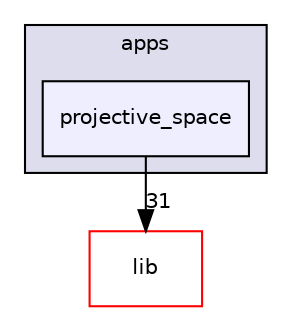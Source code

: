 digraph "src/apps/projective_space" {
  compound=true
  node [ fontsize="10", fontname="Helvetica"];
  edge [ labelfontsize="10", labelfontname="Helvetica"];
  subgraph clusterdir_53adf0b982dc8545998aae3f283a5a58 {
    graph [ bgcolor="#ddddee", pencolor="black", label="apps" fontname="Helvetica", fontsize="10", URL="dir_53adf0b982dc8545998aae3f283a5a58.html"]
  dir_5c582f139252af33e3d4366a6bdd9052 [shape=box, label="projective_space", style="filled", fillcolor="#eeeeff", pencolor="black", URL="dir_5c582f139252af33e3d4366a6bdd9052.html"];
  }
  dir_c85d3e3c5052e9ad9ce18c6863244a25 [shape=box label="lib" fillcolor="white" style="filled" color="red" URL="dir_c85d3e3c5052e9ad9ce18c6863244a25.html"];
  dir_5c582f139252af33e3d4366a6bdd9052->dir_c85d3e3c5052e9ad9ce18c6863244a25 [headlabel="31", labeldistance=1.5 headhref="dir_000017_000006.html"];
}
